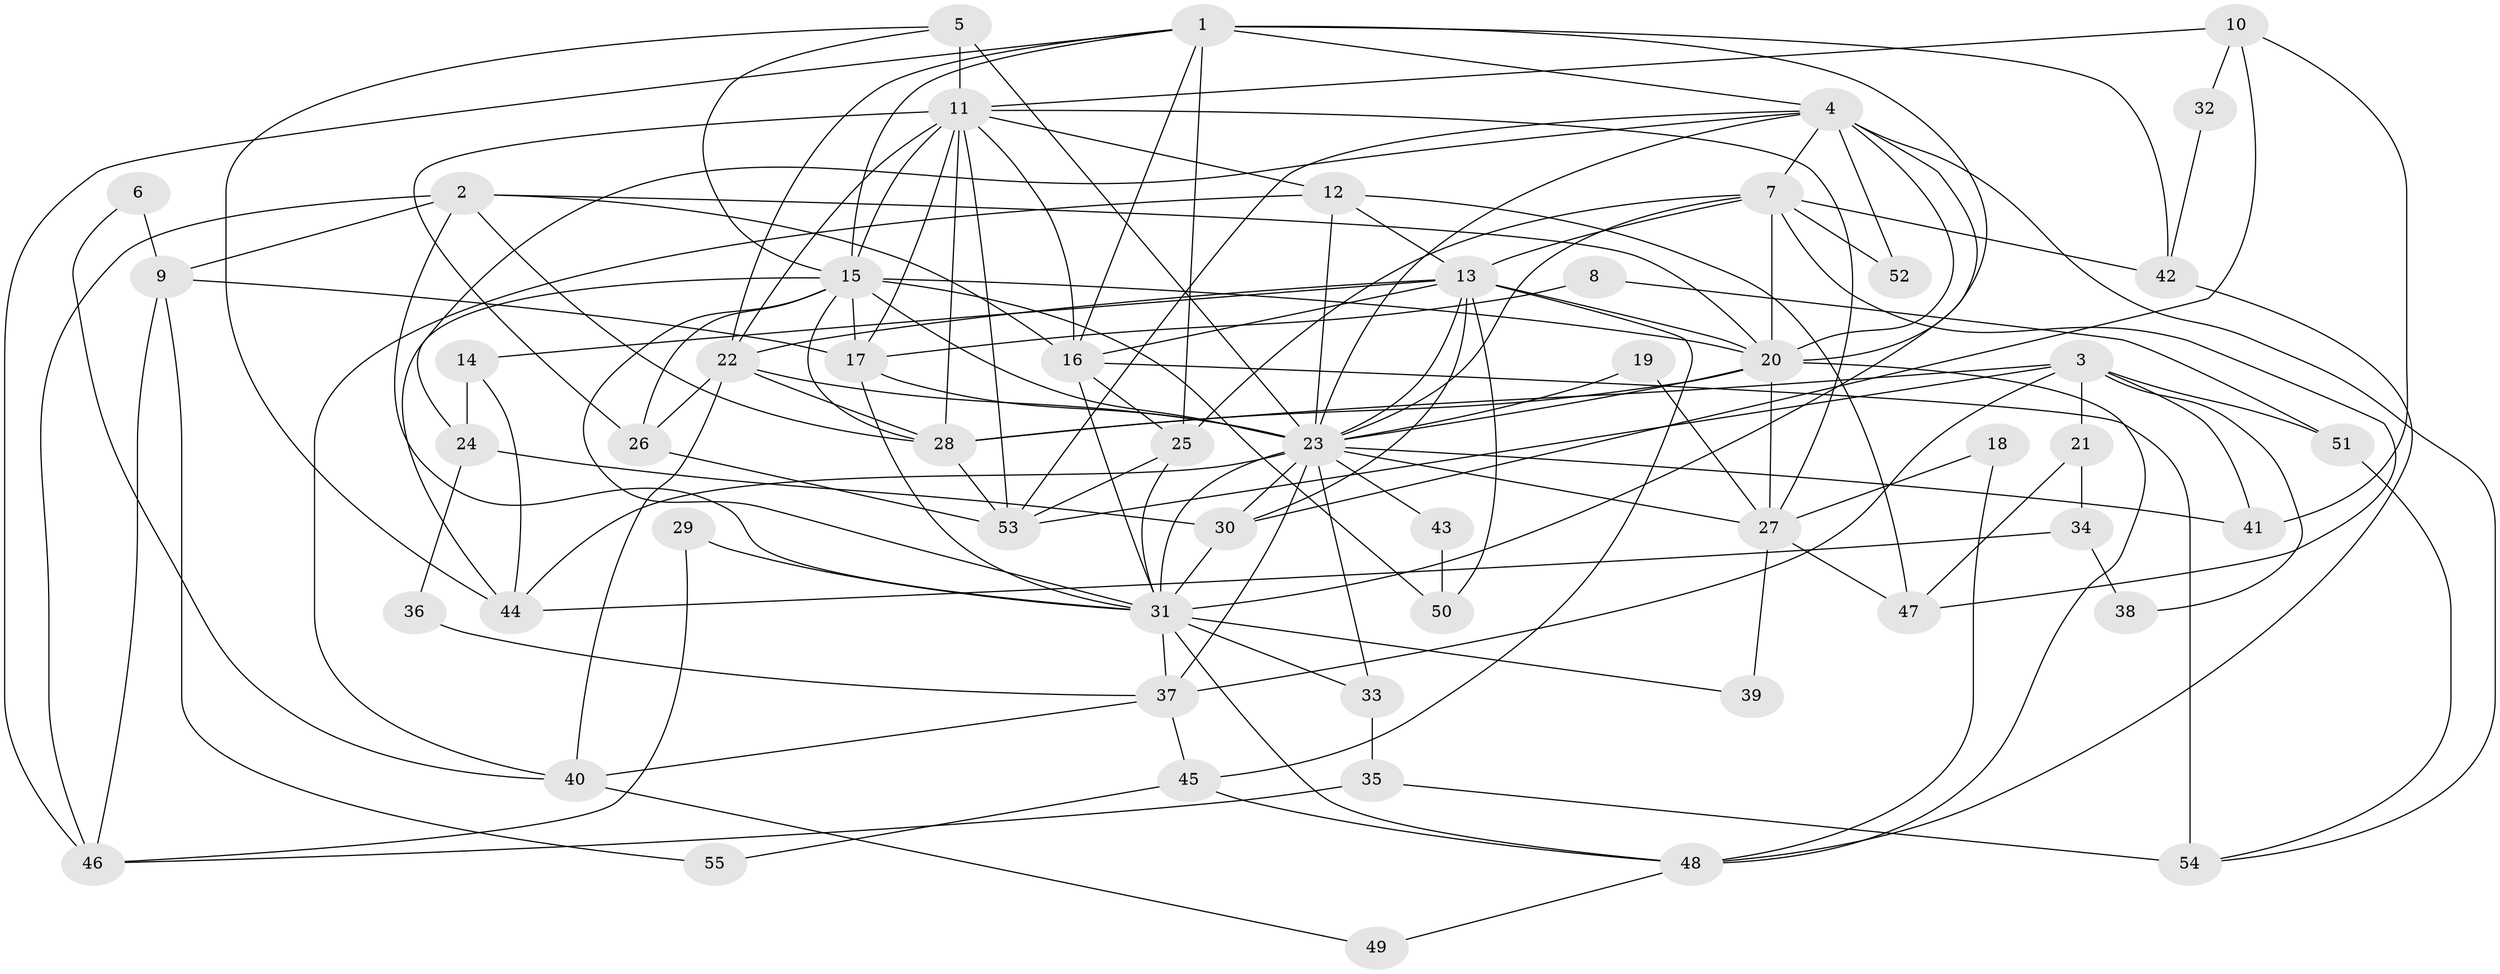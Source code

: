 // original degree distribution, {5: 0.1743119266055046, 2: 0.1834862385321101, 8: 0.009174311926605505, 6: 0.11926605504587157, 4: 0.24770642201834864, 3: 0.22935779816513763, 9: 0.01834862385321101, 7: 0.01834862385321101}
// Generated by graph-tools (version 1.1) at 2025/51/03/04/25 22:51:16]
// undirected, 55 vertices, 140 edges
graph export_dot {
  node [color=gray90,style=filled];
  1;
  2;
  3;
  4;
  5;
  6;
  7;
  8;
  9;
  10;
  11;
  12;
  13;
  14;
  15;
  16;
  17;
  18;
  19;
  20;
  21;
  22;
  23;
  24;
  25;
  26;
  27;
  28;
  29;
  30;
  31;
  32;
  33;
  34;
  35;
  36;
  37;
  38;
  39;
  40;
  41;
  42;
  43;
  44;
  45;
  46;
  47;
  48;
  49;
  50;
  51;
  52;
  53;
  54;
  55;
  1 -- 4 [weight=1.0];
  1 -- 15 [weight=1.0];
  1 -- 16 [weight=1.0];
  1 -- 20 [weight=1.0];
  1 -- 22 [weight=1.0];
  1 -- 25 [weight=1.0];
  1 -- 42 [weight=1.0];
  1 -- 46 [weight=1.0];
  2 -- 9 [weight=2.0];
  2 -- 16 [weight=1.0];
  2 -- 20 [weight=1.0];
  2 -- 28 [weight=1.0];
  2 -- 31 [weight=1.0];
  2 -- 46 [weight=1.0];
  3 -- 21 [weight=1.0];
  3 -- 28 [weight=1.0];
  3 -- 37 [weight=1.0];
  3 -- 38 [weight=1.0];
  3 -- 41 [weight=1.0];
  3 -- 51 [weight=1.0];
  3 -- 53 [weight=1.0];
  4 -- 7 [weight=2.0];
  4 -- 20 [weight=1.0];
  4 -- 23 [weight=1.0];
  4 -- 24 [weight=1.0];
  4 -- 31 [weight=3.0];
  4 -- 52 [weight=1.0];
  4 -- 53 [weight=1.0];
  4 -- 54 [weight=1.0];
  5 -- 11 [weight=1.0];
  5 -- 15 [weight=1.0];
  5 -- 23 [weight=2.0];
  5 -- 44 [weight=1.0];
  6 -- 9 [weight=1.0];
  6 -- 40 [weight=1.0];
  7 -- 13 [weight=1.0];
  7 -- 20 [weight=1.0];
  7 -- 23 [weight=1.0];
  7 -- 25 [weight=1.0];
  7 -- 42 [weight=1.0];
  7 -- 47 [weight=1.0];
  7 -- 52 [weight=1.0];
  8 -- 17 [weight=1.0];
  8 -- 51 [weight=1.0];
  9 -- 17 [weight=1.0];
  9 -- 46 [weight=1.0];
  9 -- 55 [weight=1.0];
  10 -- 11 [weight=1.0];
  10 -- 30 [weight=1.0];
  10 -- 32 [weight=1.0];
  10 -- 41 [weight=1.0];
  11 -- 12 [weight=1.0];
  11 -- 15 [weight=1.0];
  11 -- 16 [weight=1.0];
  11 -- 17 [weight=1.0];
  11 -- 22 [weight=2.0];
  11 -- 26 [weight=1.0];
  11 -- 27 [weight=1.0];
  11 -- 28 [weight=2.0];
  11 -- 53 [weight=1.0];
  12 -- 13 [weight=3.0];
  12 -- 23 [weight=3.0];
  12 -- 40 [weight=1.0];
  12 -- 47 [weight=1.0];
  13 -- 14 [weight=1.0];
  13 -- 16 [weight=1.0];
  13 -- 20 [weight=1.0];
  13 -- 22 [weight=1.0];
  13 -- 23 [weight=1.0];
  13 -- 30 [weight=1.0];
  13 -- 45 [weight=1.0];
  13 -- 50 [weight=1.0];
  14 -- 24 [weight=1.0];
  14 -- 44 [weight=1.0];
  15 -- 17 [weight=2.0];
  15 -- 20 [weight=1.0];
  15 -- 23 [weight=3.0];
  15 -- 26 [weight=1.0];
  15 -- 28 [weight=1.0];
  15 -- 31 [weight=1.0];
  15 -- 44 [weight=1.0];
  15 -- 50 [weight=1.0];
  16 -- 25 [weight=1.0];
  16 -- 31 [weight=2.0];
  16 -- 54 [weight=2.0];
  17 -- 23 [weight=1.0];
  17 -- 31 [weight=2.0];
  18 -- 27 [weight=1.0];
  18 -- 48 [weight=1.0];
  19 -- 23 [weight=1.0];
  19 -- 27 [weight=1.0];
  20 -- 23 [weight=1.0];
  20 -- 27 [weight=2.0];
  20 -- 28 [weight=1.0];
  20 -- 48 [weight=1.0];
  21 -- 34 [weight=1.0];
  21 -- 47 [weight=1.0];
  22 -- 23 [weight=2.0];
  22 -- 26 [weight=1.0];
  22 -- 28 [weight=1.0];
  22 -- 40 [weight=1.0];
  23 -- 27 [weight=2.0];
  23 -- 30 [weight=1.0];
  23 -- 31 [weight=1.0];
  23 -- 33 [weight=1.0];
  23 -- 37 [weight=1.0];
  23 -- 41 [weight=1.0];
  23 -- 43 [weight=1.0];
  23 -- 44 [weight=1.0];
  24 -- 30 [weight=1.0];
  24 -- 36 [weight=1.0];
  25 -- 31 [weight=1.0];
  25 -- 53 [weight=1.0];
  26 -- 53 [weight=1.0];
  27 -- 39 [weight=1.0];
  27 -- 47 [weight=1.0];
  28 -- 53 [weight=1.0];
  29 -- 31 [weight=1.0];
  29 -- 46 [weight=1.0];
  30 -- 31 [weight=1.0];
  31 -- 33 [weight=1.0];
  31 -- 37 [weight=1.0];
  31 -- 39 [weight=1.0];
  31 -- 48 [weight=1.0];
  32 -- 42 [weight=1.0];
  33 -- 35 [weight=1.0];
  34 -- 38 [weight=1.0];
  34 -- 44 [weight=1.0];
  35 -- 46 [weight=1.0];
  35 -- 54 [weight=1.0];
  36 -- 37 [weight=1.0];
  37 -- 40 [weight=1.0];
  37 -- 45 [weight=1.0];
  40 -- 49 [weight=1.0];
  42 -- 48 [weight=1.0];
  43 -- 50 [weight=1.0];
  45 -- 48 [weight=1.0];
  45 -- 55 [weight=1.0];
  48 -- 49 [weight=1.0];
  51 -- 54 [weight=1.0];
}
